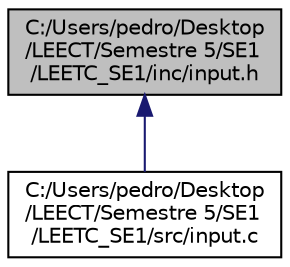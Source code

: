 digraph "C:/Users/pedro/Desktop/LEECT/Semestre 5/SE1/LEETC_SE1/inc/input.h"
{
 // LATEX_PDF_SIZE
  edge [fontname="Helvetica",fontsize="10",labelfontname="Helvetica",labelfontsize="10"];
  node [fontname="Helvetica",fontsize="10",shape=record];
  Node1 [label="C:/Users/pedro/Desktop\l/LEECT/Semestre 5/SE1\l/LEETC_SE1/inc/input.h",height=0.2,width=0.4,color="black", fillcolor="grey75", style="filled", fontcolor="black",tooltip=" "];
  Node1 -> Node2 [dir="back",color="midnightblue",fontsize="10",style="solid",fontname="Helvetica"];
  Node2 [label="C:/Users/pedro/Desktop\l/LEECT/Semestre 5/SE1\l/LEETC_SE1/src/input.c",height=0.2,width=0.4,color="black", fillcolor="white", style="filled",URL="$d1/d06/input_8c.html",tooltip=" "];
}
